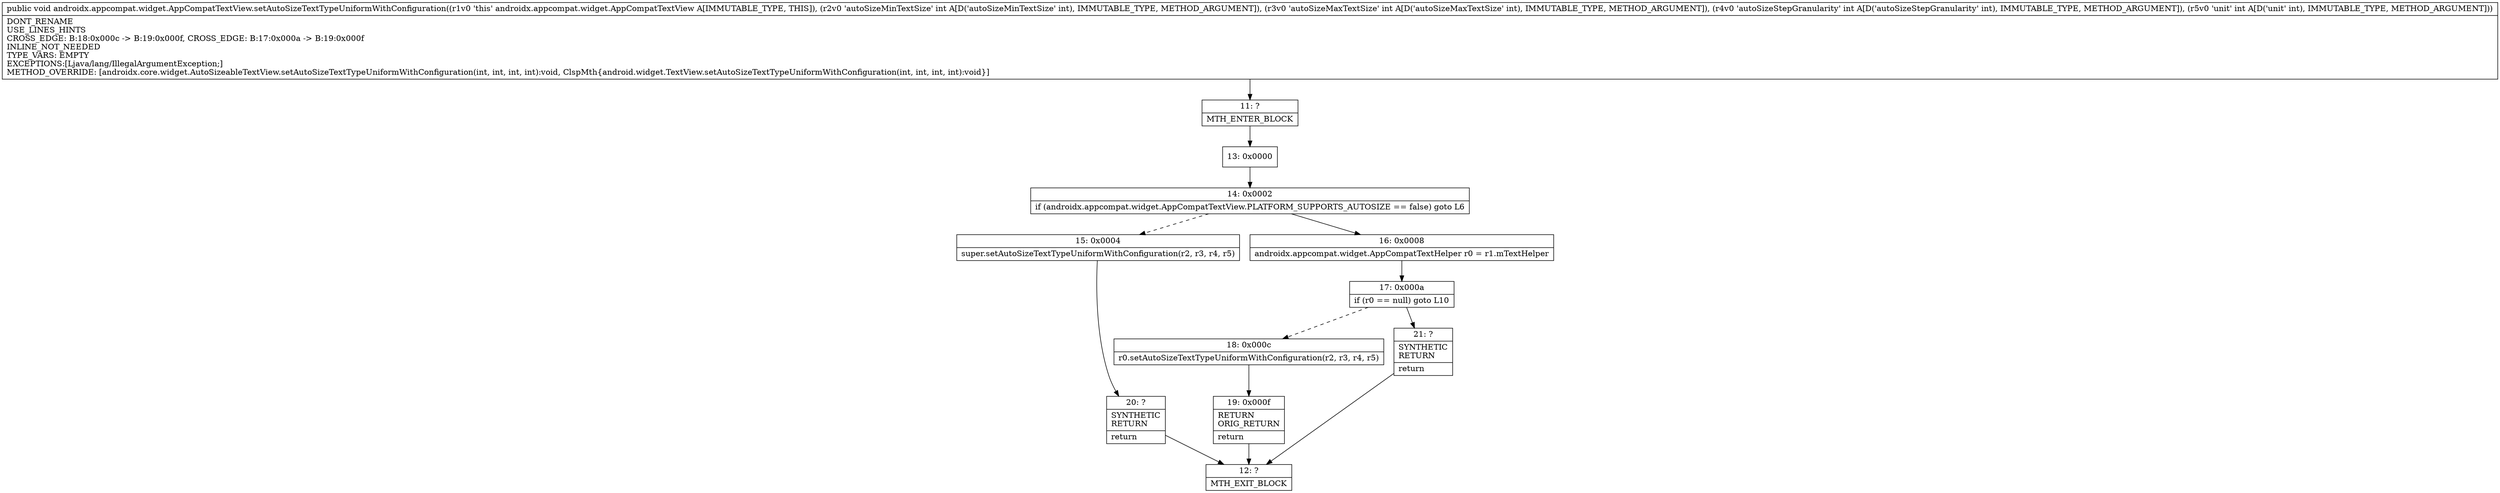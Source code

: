 digraph "CFG forandroidx.appcompat.widget.AppCompatTextView.setAutoSizeTextTypeUniformWithConfiguration(IIII)V" {
Node_11 [shape=record,label="{11\:\ ?|MTH_ENTER_BLOCK\l}"];
Node_13 [shape=record,label="{13\:\ 0x0000}"];
Node_14 [shape=record,label="{14\:\ 0x0002|if (androidx.appcompat.widget.AppCompatTextView.PLATFORM_SUPPORTS_AUTOSIZE == false) goto L6\l}"];
Node_15 [shape=record,label="{15\:\ 0x0004|super.setAutoSizeTextTypeUniformWithConfiguration(r2, r3, r4, r5)\l}"];
Node_20 [shape=record,label="{20\:\ ?|SYNTHETIC\lRETURN\l|return\l}"];
Node_12 [shape=record,label="{12\:\ ?|MTH_EXIT_BLOCK\l}"];
Node_16 [shape=record,label="{16\:\ 0x0008|androidx.appcompat.widget.AppCompatTextHelper r0 = r1.mTextHelper\l}"];
Node_17 [shape=record,label="{17\:\ 0x000a|if (r0 == null) goto L10\l}"];
Node_18 [shape=record,label="{18\:\ 0x000c|r0.setAutoSizeTextTypeUniformWithConfiguration(r2, r3, r4, r5)\l}"];
Node_19 [shape=record,label="{19\:\ 0x000f|RETURN\lORIG_RETURN\l|return\l}"];
Node_21 [shape=record,label="{21\:\ ?|SYNTHETIC\lRETURN\l|return\l}"];
MethodNode[shape=record,label="{public void androidx.appcompat.widget.AppCompatTextView.setAutoSizeTextTypeUniformWithConfiguration((r1v0 'this' androidx.appcompat.widget.AppCompatTextView A[IMMUTABLE_TYPE, THIS]), (r2v0 'autoSizeMinTextSize' int A[D('autoSizeMinTextSize' int), IMMUTABLE_TYPE, METHOD_ARGUMENT]), (r3v0 'autoSizeMaxTextSize' int A[D('autoSizeMaxTextSize' int), IMMUTABLE_TYPE, METHOD_ARGUMENT]), (r4v0 'autoSizeStepGranularity' int A[D('autoSizeStepGranularity' int), IMMUTABLE_TYPE, METHOD_ARGUMENT]), (r5v0 'unit' int A[D('unit' int), IMMUTABLE_TYPE, METHOD_ARGUMENT]))  | DONT_RENAME\lUSE_LINES_HINTS\lCROSS_EDGE: B:18:0x000c \-\> B:19:0x000f, CROSS_EDGE: B:17:0x000a \-\> B:19:0x000f\lINLINE_NOT_NEEDED\lTYPE_VARS: EMPTY\lEXCEPTIONS:[Ljava\/lang\/IllegalArgumentException;]\lMETHOD_OVERRIDE: [androidx.core.widget.AutoSizeableTextView.setAutoSizeTextTypeUniformWithConfiguration(int, int, int, int):void, ClspMth\{android.widget.TextView.setAutoSizeTextTypeUniformWithConfiguration(int, int, int, int):void\}]\l}"];
MethodNode -> Node_11;Node_11 -> Node_13;
Node_13 -> Node_14;
Node_14 -> Node_15[style=dashed];
Node_14 -> Node_16;
Node_15 -> Node_20;
Node_20 -> Node_12;
Node_16 -> Node_17;
Node_17 -> Node_18[style=dashed];
Node_17 -> Node_21;
Node_18 -> Node_19;
Node_19 -> Node_12;
Node_21 -> Node_12;
}


